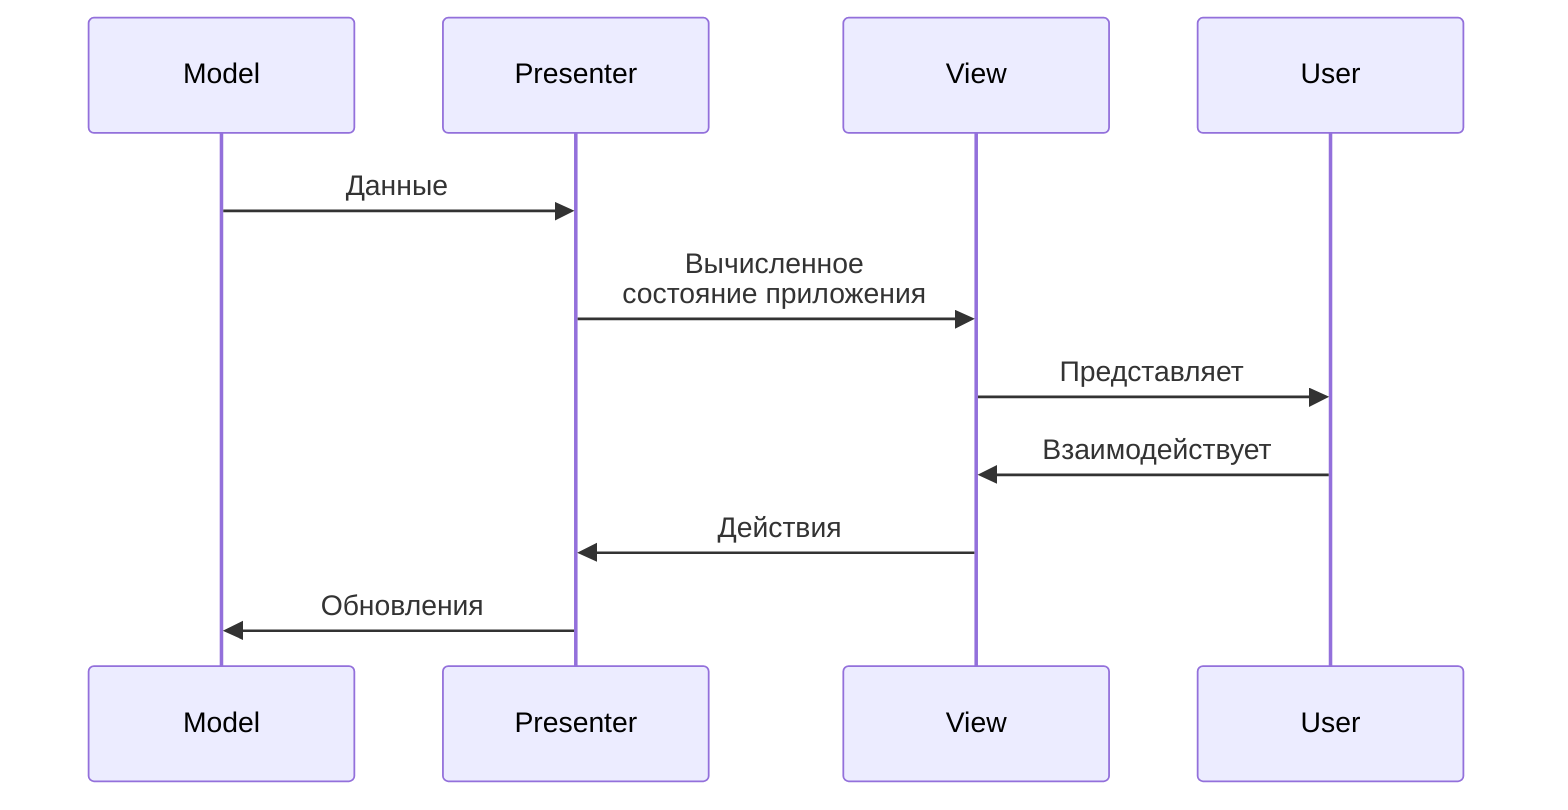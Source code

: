 sequenceDiagram
    participant M as Model
    participant P as Presenter
    participant V as View
    participant U as User
    M ->> P: Данные
    P ->> V: Вычисленное<br/>состояние приложения
    V ->> U: Представляет
    U ->> V: Взаимодействует
    V ->> P: Действия
    P ->> M: Обновления